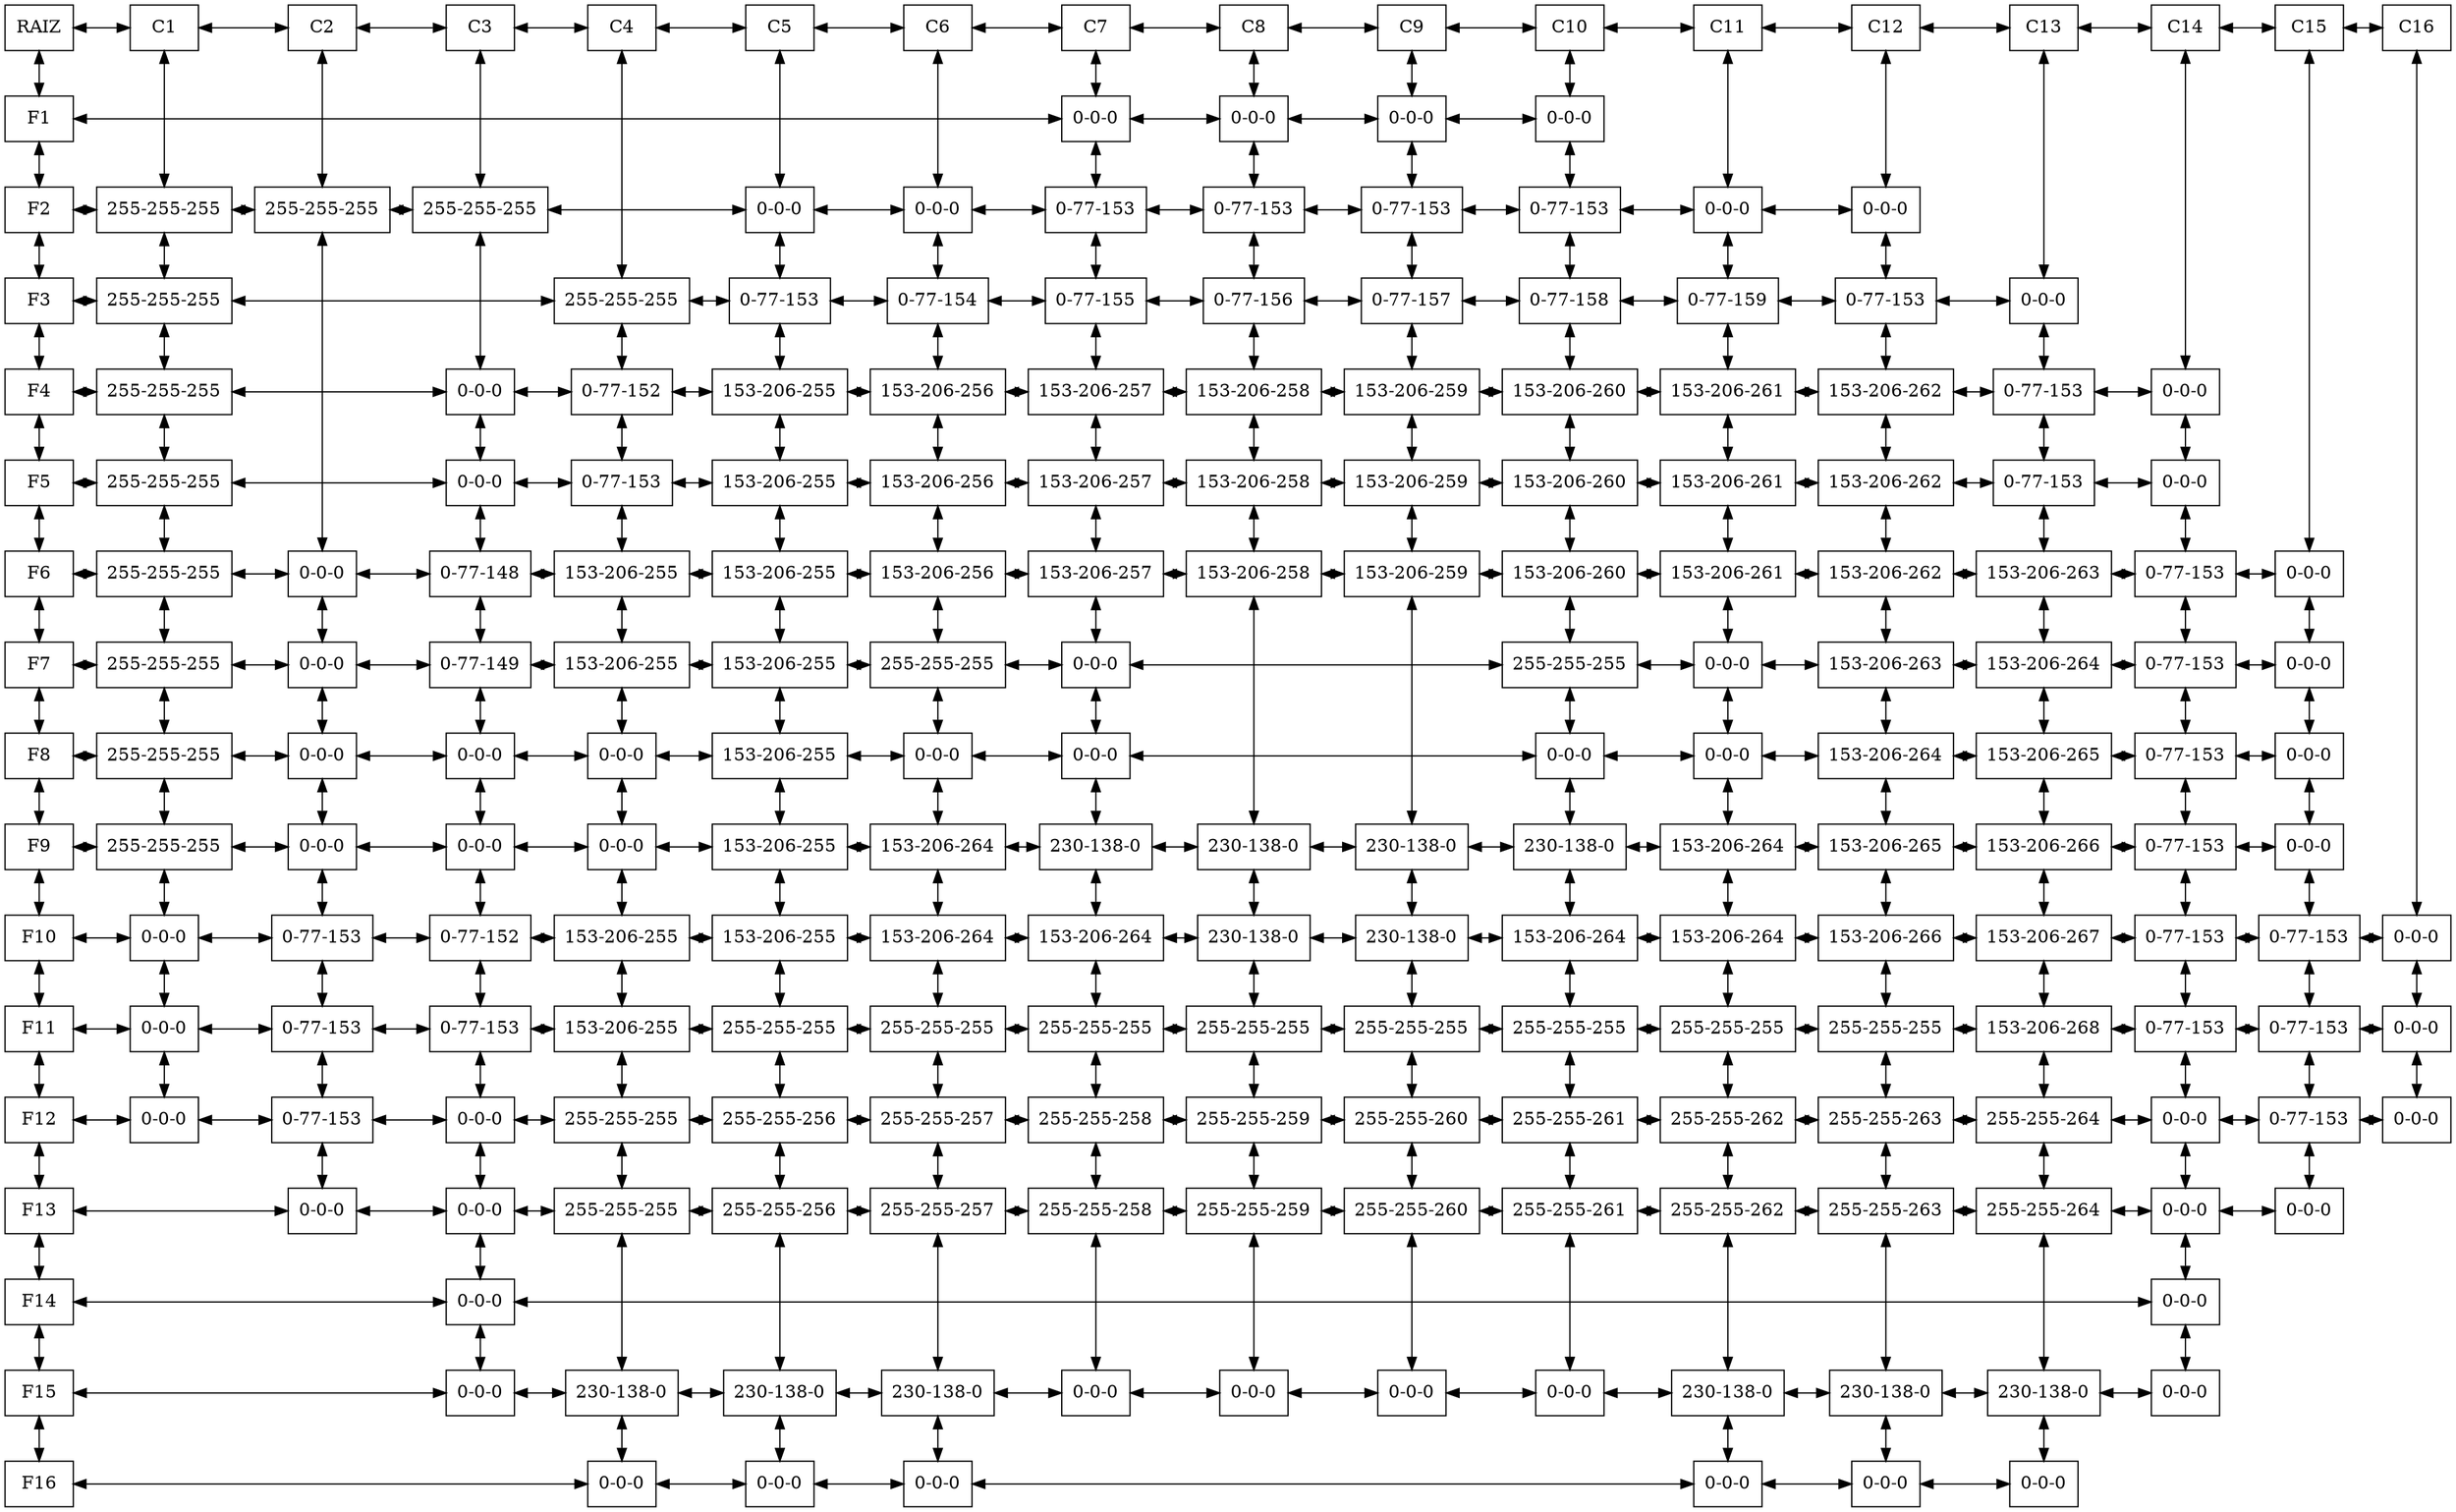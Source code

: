digraph MatrizCapa{ 
 node[shape=box] 
 rankdir=UD; 
 {rank=min; 
nodo00[label="RAIZ" ,rankdir=LR,group=0]; 
nodo20[label="C1" ,rankdir=LR,group=2]; 
nodo30[label="C2" ,rankdir=LR,group=3]; 
nodo40[label="C3" ,rankdir=LR,group=4]; 
nodo50[label="C4" ,rankdir=LR,group=5]; 
nodo60[label="C5" ,rankdir=LR,group=6]; 
nodo70[label="C6" ,rankdir=LR,group=7]; 
nodo80[label="C7" ,rankdir=LR,group=8]; 
nodo90[label="C8" ,rankdir=LR,group=9]; 
nodo100[label="C9" ,rankdir=LR,group=10]; 
nodo110[label="C10" ,rankdir=LR,group=11]; 
nodo120[label="C11" ,rankdir=LR,group=12]; 
nodo130[label="C12" ,rankdir=LR,group=13]; 
nodo140[label="C13" ,rankdir=LR,group=14]; 
nodo150[label="C14" ,rankdir=LR,group=15]; 
nodo160[label="C15" ,rankdir=LR,group=16]; 
nodo170[label="C16" ,rankdir=LR,group=17]; 
}{rank=same; 
nodo00[label="RAIZ" ,group=0]; 
nodo20[label="C1" ,group=2]; 
nodo30[label="C2" ,group=3]; 
nodo40[label="C3" ,group=4]; 
nodo50[label="C4" ,group=5]; 
nodo60[label="C5" ,group=6]; 
nodo70[label="C6" ,group=7]; 
nodo80[label="C7" ,group=8]; 
nodo90[label="C8" ,group=9]; 
nodo100[label="C9" ,group=10]; 
nodo110[label="C10" ,group=11]; 
nodo120[label="C11" ,group=12]; 
nodo130[label="C12" ,group=13]; 
nodo140[label="C13" ,group=14]; 
nodo150[label="C14" ,group=15]; 
nodo160[label="C15" ,group=16]; 
nodo170[label="C16" ,group=17]; 
}{rank=same; 
nodo02[label="F1" ,group=0]; 
nodo82[label="0-0-0" ,group=8]; 
nodo92[label="0-0-0" ,group=9]; 
nodo102[label="0-0-0" ,group=10]; 
nodo112[label="0-0-0" ,group=11]; 
}{rank=same; 
nodo03[label="F2" ,group=0]; 
nodo23[label="255-255-255" ,group=2]; 
nodo33[label="255-255-255" ,group=3]; 
nodo43[label="255-255-255" ,group=4]; 
nodo63[label="0-0-0" ,group=6]; 
nodo73[label="0-0-0" ,group=7]; 
nodo83[label="0-77-153" ,group=8]; 
nodo93[label="0-77-153" ,group=9]; 
nodo103[label="0-77-153" ,group=10]; 
nodo113[label="0-77-153" ,group=11]; 
nodo123[label="0-0-0" ,group=12]; 
nodo133[label="0-0-0" ,group=13]; 
}{rank=same; 
nodo04[label="F3" ,group=0]; 
nodo24[label="255-255-255" ,group=2]; 
nodo54[label="255-255-255" ,group=5]; 
nodo64[label="0-77-153" ,group=6]; 
nodo74[label="0-77-154" ,group=7]; 
nodo84[label="0-77-155" ,group=8]; 
nodo94[label="0-77-156" ,group=9]; 
nodo104[label="0-77-157" ,group=10]; 
nodo114[label="0-77-158" ,group=11]; 
nodo124[label="0-77-159" ,group=12]; 
nodo134[label="0-77-153" ,group=13]; 
nodo144[label="0-0-0" ,group=14]; 
}{rank=same; 
nodo05[label="F4" ,group=0]; 
nodo25[label="255-255-255" ,group=2]; 
nodo45[label="0-0-0" ,group=4]; 
nodo55[label="0-77-152" ,group=5]; 
nodo65[label="153-206-255" ,group=6]; 
nodo75[label="153-206-256" ,group=7]; 
nodo85[label="153-206-257" ,group=8]; 
nodo95[label="153-206-258" ,group=9]; 
nodo105[label="153-206-259" ,group=10]; 
nodo115[label="153-206-260" ,group=11]; 
nodo125[label="153-206-261" ,group=12]; 
nodo135[label="153-206-262" ,group=13]; 
nodo145[label="0-77-153" ,group=14]; 
nodo155[label="0-0-0" ,group=15]; 
}{rank=same; 
nodo06[label="F5" ,group=0]; 
nodo26[label="255-255-255" ,group=2]; 
nodo46[label="0-0-0" ,group=4]; 
nodo56[label="0-77-153" ,group=5]; 
nodo66[label="153-206-255" ,group=6]; 
nodo76[label="153-206-256" ,group=7]; 
nodo86[label="153-206-257" ,group=8]; 
nodo96[label="153-206-258" ,group=9]; 
nodo106[label="153-206-259" ,group=10]; 
nodo116[label="153-206-260" ,group=11]; 
nodo126[label="153-206-261" ,group=12]; 
nodo136[label="153-206-262" ,group=13]; 
nodo146[label="0-77-153" ,group=14]; 
nodo156[label="0-0-0" ,group=15]; 
}{rank=same; 
nodo07[label="F6" ,group=0]; 
nodo27[label="255-255-255" ,group=2]; 
nodo37[label="0-0-0" ,group=3]; 
nodo47[label="0-77-148" ,group=4]; 
nodo57[label="153-206-255" ,group=5]; 
nodo67[label="153-206-255" ,group=6]; 
nodo77[label="153-206-256" ,group=7]; 
nodo87[label="153-206-257" ,group=8]; 
nodo97[label="153-206-258" ,group=9]; 
nodo107[label="153-206-259" ,group=10]; 
nodo117[label="153-206-260" ,group=11]; 
nodo127[label="153-206-261" ,group=12]; 
nodo137[label="153-206-262" ,group=13]; 
nodo147[label="153-206-263" ,group=14]; 
nodo157[label="0-77-153" ,group=15]; 
nodo167[label="0-0-0" ,group=16]; 
}{rank=same; 
nodo08[label="F7" ,group=0]; 
nodo28[label="255-255-255" ,group=2]; 
nodo38[label="0-0-0" ,group=3]; 
nodo48[label="0-77-149" ,group=4]; 
nodo58[label="153-206-255" ,group=5]; 
nodo68[label="153-206-255" ,group=6]; 
nodo78[label="255-255-255" ,group=7]; 
nodo88[label="0-0-0" ,group=8]; 
nodo118[label="255-255-255" ,group=11]; 
nodo128[label="0-0-0" ,group=12]; 
nodo138[label="153-206-263" ,group=13]; 
nodo148[label="153-206-264" ,group=14]; 
nodo158[label="0-77-153" ,group=15]; 
nodo168[label="0-0-0" ,group=16]; 
}{rank=same; 
nodo09[label="F8" ,group=0]; 
nodo29[label="255-255-255" ,group=2]; 
nodo39[label="0-0-0" ,group=3]; 
nodo49[label="0-0-0" ,group=4]; 
nodo59[label="0-0-0" ,group=5]; 
nodo69[label="153-206-255" ,group=6]; 
nodo79[label="0-0-0" ,group=7]; 
nodo89[label="0-0-0" ,group=8]; 
nodo119[label="0-0-0" ,group=11]; 
nodo129[label="0-0-0" ,group=12]; 
nodo139[label="153-206-264" ,group=13]; 
nodo149[label="153-206-265" ,group=14]; 
nodo159[label="0-77-153" ,group=15]; 
nodo169[label="0-0-0" ,group=16]; 
}{rank=same; 
nodo010[label="F9" ,group=0]; 
nodo210[label="255-255-255" ,group=2]; 
nodo310[label="0-0-0" ,group=3]; 
nodo410[label="0-0-0" ,group=4]; 
nodo510[label="0-0-0" ,group=5]; 
nodo610[label="153-206-255" ,group=6]; 
nodo710[label="153-206-264" ,group=7]; 
nodo810[label="230-138-0" ,group=8]; 
nodo910[label="230-138-0" ,group=9]; 
nodo1010[label="230-138-0" ,group=10]; 
nodo1110[label="230-138-0" ,group=11]; 
nodo1210[label="153-206-264" ,group=12]; 
nodo1310[label="153-206-265" ,group=13]; 
nodo1410[label="153-206-266" ,group=14]; 
nodo1510[label="0-77-153" ,group=15]; 
nodo1610[label="0-0-0" ,group=16]; 
}{rank=same; 
nodo011[label="F10" ,group=0]; 
nodo211[label="0-0-0" ,group=2]; 
nodo311[label="0-77-153" ,group=3]; 
nodo411[label="0-77-152" ,group=4]; 
nodo511[label="153-206-255" ,group=5]; 
nodo611[label="153-206-255" ,group=6]; 
nodo711[label="153-206-264" ,group=7]; 
nodo811[label="153-206-264" ,group=8]; 
nodo911[label="230-138-0" ,group=9]; 
nodo1011[label="230-138-0" ,group=10]; 
nodo1111[label="153-206-264" ,group=11]; 
nodo1211[label="153-206-264" ,group=12]; 
nodo1311[label="153-206-266" ,group=13]; 
nodo1411[label="153-206-267" ,group=14]; 
nodo1511[label="0-77-153" ,group=15]; 
nodo1611[label="0-77-153" ,group=16]; 
nodo1711[label="0-0-0" ,group=17]; 
}{rank=same; 
nodo012[label="F11" ,group=0]; 
nodo212[label="0-0-0" ,group=2]; 
nodo312[label="0-77-153" ,group=3]; 
nodo412[label="0-77-153" ,group=4]; 
nodo512[label="153-206-255" ,group=5]; 
nodo612[label="255-255-255" ,group=6]; 
nodo712[label="255-255-255" ,group=7]; 
nodo812[label="255-255-255" ,group=8]; 
nodo912[label="255-255-255" ,group=9]; 
nodo1012[label="255-255-255" ,group=10]; 
nodo1112[label="255-255-255" ,group=11]; 
nodo1212[label="255-255-255" ,group=12]; 
nodo1312[label="255-255-255" ,group=13]; 
nodo1412[label="153-206-268" ,group=14]; 
nodo1512[label="0-77-153" ,group=15]; 
nodo1612[label="0-77-153" ,group=16]; 
nodo1712[label="0-0-0" ,group=17]; 
}{rank=same; 
nodo013[label="F12" ,group=0]; 
nodo213[label="0-0-0" ,group=2]; 
nodo313[label="0-77-153" ,group=3]; 
nodo413[label="0-0-0" ,group=4]; 
nodo513[label="255-255-255" ,group=5]; 
nodo613[label="255-255-256" ,group=6]; 
nodo713[label="255-255-257" ,group=7]; 
nodo813[label="255-255-258" ,group=8]; 
nodo913[label="255-255-259" ,group=9]; 
nodo1013[label="255-255-260" ,group=10]; 
nodo1113[label="255-255-261" ,group=11]; 
nodo1213[label="255-255-262" ,group=12]; 
nodo1313[label="255-255-263" ,group=13]; 
nodo1413[label="255-255-264" ,group=14]; 
nodo1513[label="0-0-0" ,group=15]; 
nodo1613[label="0-77-153" ,group=16]; 
nodo1713[label="0-0-0" ,group=17]; 
}{rank=same; 
nodo014[label="F13" ,group=0]; 
nodo314[label="0-0-0" ,group=3]; 
nodo414[label="0-0-0" ,group=4]; 
nodo514[label="255-255-255" ,group=5]; 
nodo614[label="255-255-256" ,group=6]; 
nodo714[label="255-255-257" ,group=7]; 
nodo814[label="255-255-258" ,group=8]; 
nodo914[label="255-255-259" ,group=9]; 
nodo1014[label="255-255-260" ,group=10]; 
nodo1114[label="255-255-261" ,group=11]; 
nodo1214[label="255-255-262" ,group=12]; 
nodo1314[label="255-255-263" ,group=13]; 
nodo1414[label="255-255-264" ,group=14]; 
nodo1514[label="0-0-0" ,group=15]; 
nodo1614[label="0-0-0" ,group=16]; 
}{rank=same; 
nodo015[label="F14" ,group=0]; 
nodo415[label="0-0-0" ,group=4]; 
nodo1515[label="0-0-0" ,group=15]; 
}{rank=same; 
nodo016[label="F15" ,group=0]; 
nodo416[label="0-0-0" ,group=4]; 
nodo516[label="230-138-0" ,group=5]; 
nodo616[label="230-138-0" ,group=6]; 
nodo716[label="230-138-0" ,group=7]; 
nodo816[label="0-0-0" ,group=8]; 
nodo916[label="0-0-0" ,group=9]; 
nodo1016[label="0-0-0" ,group=10]; 
nodo1116[label="0-0-0" ,group=11]; 
nodo1216[label="230-138-0" ,group=12]; 
nodo1316[label="230-138-0" ,group=13]; 
nodo1416[label="230-138-0" ,group=14]; 
nodo1516[label="0-0-0" ,group=15]; 
}{rank=same; 
nodo017[label="F16" ,group=0]; 
nodo517[label="0-0-0" ,group=5]; 
nodo617[label="0-0-0" ,group=6]; 
nodo717[label="0-0-0" ,group=7]; 
nodo1217[label="0-0-0" ,group=12]; 
nodo1317[label="0-0-0" ,group=13]; 
nodo1417[label="0-0-0" ,group=14]; 
}nodo00 -> nodo20 [dir=both];
nodo20 -> nodo30 [dir=both];
nodo30 -> nodo40 [dir=both];
nodo40 -> nodo50 [dir=both];
nodo50 -> nodo60 [dir=both];
nodo60 -> nodo70 [dir=both];
nodo70 -> nodo80 [dir=both];
nodo80 -> nodo90 [dir=both];
nodo90 -> nodo100 [dir=both];
nodo100 -> nodo110 [dir=both];
nodo110 -> nodo120 [dir=both];
nodo120 -> nodo130 [dir=both];
nodo130 -> nodo140 [dir=both];
nodo140 -> nodo150 [dir=both];
nodo150 -> nodo160 [dir=both];
nodo160 -> nodo170 [dir=both];
nodo02 -> nodo82 [dir=both];
nodo82 -> nodo92 [dir=both];
nodo92 -> nodo102 [dir=both];
nodo102 -> nodo112 [dir=both];
nodo03 -> nodo23 [dir=both];
nodo23 -> nodo33 [dir=both];
nodo33 -> nodo43 [dir=both];
nodo43 -> nodo63 [dir=both];
nodo63 -> nodo73 [dir=both];
nodo73 -> nodo83 [dir=both];
nodo83 -> nodo93 [dir=both];
nodo93 -> nodo103 [dir=both];
nodo103 -> nodo113 [dir=both];
nodo113 -> nodo123 [dir=both];
nodo123 -> nodo133 [dir=both];
nodo04 -> nodo24 [dir=both];
nodo24 -> nodo54 [dir=both];
nodo54 -> nodo64 [dir=both];
nodo64 -> nodo74 [dir=both];
nodo74 -> nodo84 [dir=both];
nodo84 -> nodo94 [dir=both];
nodo94 -> nodo104 [dir=both];
nodo104 -> nodo114 [dir=both];
nodo114 -> nodo124 [dir=both];
nodo124 -> nodo134 [dir=both];
nodo134 -> nodo144 [dir=both];
nodo05 -> nodo25 [dir=both];
nodo25 -> nodo45 [dir=both];
nodo45 -> nodo55 [dir=both];
nodo55 -> nodo65 [dir=both];
nodo65 -> nodo75 [dir=both];
nodo75 -> nodo85 [dir=both];
nodo85 -> nodo95 [dir=both];
nodo95 -> nodo105 [dir=both];
nodo105 -> nodo115 [dir=both];
nodo115 -> nodo125 [dir=both];
nodo125 -> nodo135 [dir=both];
nodo135 -> nodo145 [dir=both];
nodo145 -> nodo155 [dir=both];
nodo06 -> nodo26 [dir=both];
nodo26 -> nodo46 [dir=both];
nodo46 -> nodo56 [dir=both];
nodo56 -> nodo66 [dir=both];
nodo66 -> nodo76 [dir=both];
nodo76 -> nodo86 [dir=both];
nodo86 -> nodo96 [dir=both];
nodo96 -> nodo106 [dir=both];
nodo106 -> nodo116 [dir=both];
nodo116 -> nodo126 [dir=both];
nodo126 -> nodo136 [dir=both];
nodo136 -> nodo146 [dir=both];
nodo146 -> nodo156 [dir=both];
nodo07 -> nodo27 [dir=both];
nodo27 -> nodo37 [dir=both];
nodo37 -> nodo47 [dir=both];
nodo47 -> nodo57 [dir=both];
nodo57 -> nodo67 [dir=both];
nodo67 -> nodo77 [dir=both];
nodo77 -> nodo87 [dir=both];
nodo87 -> nodo97 [dir=both];
nodo97 -> nodo107 [dir=both];
nodo107 -> nodo117 [dir=both];
nodo117 -> nodo127 [dir=both];
nodo127 -> nodo137 [dir=both];
nodo137 -> nodo147 [dir=both];
nodo147 -> nodo157 [dir=both];
nodo157 -> nodo167 [dir=both];
nodo08 -> nodo28 [dir=both];
nodo28 -> nodo38 [dir=both];
nodo38 -> nodo48 [dir=both];
nodo48 -> nodo58 [dir=both];
nodo58 -> nodo68 [dir=both];
nodo68 -> nodo78 [dir=both];
nodo78 -> nodo88 [dir=both];
nodo88 -> nodo118 [dir=both];
nodo118 -> nodo128 [dir=both];
nodo128 -> nodo138 [dir=both];
nodo138 -> nodo148 [dir=both];
nodo148 -> nodo158 [dir=both];
nodo158 -> nodo168 [dir=both];
nodo09 -> nodo29 [dir=both];
nodo29 -> nodo39 [dir=both];
nodo39 -> nodo49 [dir=both];
nodo49 -> nodo59 [dir=both];
nodo59 -> nodo69 [dir=both];
nodo69 -> nodo79 [dir=both];
nodo79 -> nodo89 [dir=both];
nodo89 -> nodo119 [dir=both];
nodo119 -> nodo129 [dir=both];
nodo129 -> nodo139 [dir=both];
nodo139 -> nodo149 [dir=both];
nodo149 -> nodo159 [dir=both];
nodo159 -> nodo169 [dir=both];
nodo010 -> nodo210 [dir=both];
nodo210 -> nodo310 [dir=both];
nodo310 -> nodo410 [dir=both];
nodo410 -> nodo510 [dir=both];
nodo510 -> nodo610 [dir=both];
nodo610 -> nodo710 [dir=both];
nodo710 -> nodo810 [dir=both];
nodo810 -> nodo910 [dir=both];
nodo910 -> nodo1010 [dir=both];
nodo1010 -> nodo1110 [dir=both];
nodo1110 -> nodo1210 [dir=both];
nodo1210 -> nodo1310 [dir=both];
nodo1310 -> nodo1410 [dir=both];
nodo1410 -> nodo1510 [dir=both];
nodo1510 -> nodo1610 [dir=both];
nodo011 -> nodo211 [dir=both];
nodo211 -> nodo311 [dir=both];
nodo311 -> nodo411 [dir=both];
nodo411 -> nodo511 [dir=both];
nodo511 -> nodo611 [dir=both];
nodo611 -> nodo711 [dir=both];
nodo711 -> nodo811 [dir=both];
nodo811 -> nodo911 [dir=both];
nodo911 -> nodo1011 [dir=both];
nodo1011 -> nodo1111 [dir=both];
nodo1111 -> nodo1211 [dir=both];
nodo1211 -> nodo1311 [dir=both];
nodo1311 -> nodo1411 [dir=both];
nodo1411 -> nodo1511 [dir=both];
nodo1511 -> nodo1611 [dir=both];
nodo1611 -> nodo1711 [dir=both];
nodo012 -> nodo212 [dir=both];
nodo212 -> nodo312 [dir=both];
nodo312 -> nodo412 [dir=both];
nodo412 -> nodo512 [dir=both];
nodo512 -> nodo612 [dir=both];
nodo612 -> nodo712 [dir=both];
nodo712 -> nodo812 [dir=both];
nodo812 -> nodo912 [dir=both];
nodo912 -> nodo1012 [dir=both];
nodo1012 -> nodo1112 [dir=both];
nodo1112 -> nodo1212 [dir=both];
nodo1212 -> nodo1312 [dir=both];
nodo1312 -> nodo1412 [dir=both];
nodo1412 -> nodo1512 [dir=both];
nodo1512 -> nodo1612 [dir=both];
nodo1612 -> nodo1712 [dir=both];
nodo013 -> nodo213 [dir=both];
nodo213 -> nodo313 [dir=both];
nodo313 -> nodo413 [dir=both];
nodo413 -> nodo513 [dir=both];
nodo513 -> nodo613 [dir=both];
nodo613 -> nodo713 [dir=both];
nodo713 -> nodo813 [dir=both];
nodo813 -> nodo913 [dir=both];
nodo913 -> nodo1013 [dir=both];
nodo1013 -> nodo1113 [dir=both];
nodo1113 -> nodo1213 [dir=both];
nodo1213 -> nodo1313 [dir=both];
nodo1313 -> nodo1413 [dir=both];
nodo1413 -> nodo1513 [dir=both];
nodo1513 -> nodo1613 [dir=both];
nodo1613 -> nodo1713 [dir=both];
nodo014 -> nodo314 [dir=both];
nodo314 -> nodo414 [dir=both];
nodo414 -> nodo514 [dir=both];
nodo514 -> nodo614 [dir=both];
nodo614 -> nodo714 [dir=both];
nodo714 -> nodo814 [dir=both];
nodo814 -> nodo914 [dir=both];
nodo914 -> nodo1014 [dir=both];
nodo1014 -> nodo1114 [dir=both];
nodo1114 -> nodo1214 [dir=both];
nodo1214 -> nodo1314 [dir=both];
nodo1314 -> nodo1414 [dir=both];
nodo1414 -> nodo1514 [dir=both];
nodo1514 -> nodo1614 [dir=both];
nodo015 -> nodo415 [dir=both];
nodo415 -> nodo1515 [dir=both];
nodo016 -> nodo416 [dir=both];
nodo416 -> nodo516 [dir=both];
nodo516 -> nodo616 [dir=both];
nodo616 -> nodo716 [dir=both];
nodo716 -> nodo816 [dir=both];
nodo816 -> nodo916 [dir=both];
nodo916 -> nodo1016 [dir=both];
nodo1016 -> nodo1116 [dir=both];
nodo1116 -> nodo1216 [dir=both];
nodo1216 -> nodo1316 [dir=both];
nodo1316 -> nodo1416 [dir=both];
nodo1416 -> nodo1516 [dir=both];
nodo017 -> nodo517 [dir=both];
nodo517 -> nodo617 [dir=both];
nodo617 -> nodo717 [dir=both];
nodo717 -> nodo1217 [dir=both];
nodo1217 -> nodo1317 [dir=both];
nodo1317 -> nodo1417 [dir=both];
nodo00 -> nodo02 [dir=both];
nodo02 -> nodo03 [dir=both];
nodo03 -> nodo04 [dir=both];
nodo04 -> nodo05 [dir=both];
nodo05 -> nodo06 [dir=both];
nodo06 -> nodo07 [dir=both];
nodo07 -> nodo08 [dir=both];
nodo08 -> nodo09 [dir=both];
nodo09 -> nodo010 [dir=both];
nodo010 -> nodo011 [dir=both];
nodo011 -> nodo012 [dir=both];
nodo012 -> nodo013 [dir=both];
nodo013 -> nodo014 [dir=both];
nodo014 -> nodo015 [dir=both];
nodo015 -> nodo016 [dir=both];
nodo016 -> nodo017 [dir=both];
nodo20 -> nodo23 [dir=both];
nodo23 -> nodo24 [dir=both];
nodo24 -> nodo25 [dir=both];
nodo25 -> nodo26 [dir=both];
nodo26 -> nodo27 [dir=both];
nodo27 -> nodo28 [dir=both];
nodo28 -> nodo29 [dir=both];
nodo29 -> nodo210 [dir=both];
nodo210 -> nodo211 [dir=both];
nodo211 -> nodo212 [dir=both];
nodo212 -> nodo213 [dir=both];
nodo30 -> nodo33 [dir=both];
nodo33 -> nodo37 [dir=both];
nodo37 -> nodo38 [dir=both];
nodo38 -> nodo39 [dir=both];
nodo39 -> nodo310 [dir=both];
nodo310 -> nodo311 [dir=both];
nodo311 -> nodo312 [dir=both];
nodo312 -> nodo313 [dir=both];
nodo313 -> nodo314 [dir=both];
nodo40 -> nodo43 [dir=both];
nodo43 -> nodo45 [dir=both];
nodo45 -> nodo46 [dir=both];
nodo46 -> nodo47 [dir=both];
nodo47 -> nodo48 [dir=both];
nodo48 -> nodo49 [dir=both];
nodo49 -> nodo410 [dir=both];
nodo410 -> nodo411 [dir=both];
nodo411 -> nodo412 [dir=both];
nodo412 -> nodo413 [dir=both];
nodo413 -> nodo414 [dir=both];
nodo414 -> nodo415 [dir=both];
nodo415 -> nodo416 [dir=both];
nodo50 -> nodo54 [dir=both];
nodo54 -> nodo55 [dir=both];
nodo55 -> nodo56 [dir=both];
nodo56 -> nodo57 [dir=both];
nodo57 -> nodo58 [dir=both];
nodo58 -> nodo59 [dir=both];
nodo59 -> nodo510 [dir=both];
nodo510 -> nodo511 [dir=both];
nodo511 -> nodo512 [dir=both];
nodo512 -> nodo513 [dir=both];
nodo513 -> nodo514 [dir=both];
nodo514 -> nodo516 [dir=both];
nodo516 -> nodo517 [dir=both];
nodo60 -> nodo63 [dir=both];
nodo63 -> nodo64 [dir=both];
nodo64 -> nodo65 [dir=both];
nodo65 -> nodo66 [dir=both];
nodo66 -> nodo67 [dir=both];
nodo67 -> nodo68 [dir=both];
nodo68 -> nodo69 [dir=both];
nodo69 -> nodo610 [dir=both];
nodo610 -> nodo611 [dir=both];
nodo611 -> nodo612 [dir=both];
nodo612 -> nodo613 [dir=both];
nodo613 -> nodo614 [dir=both];
nodo614 -> nodo616 [dir=both];
nodo616 -> nodo617 [dir=both];
nodo70 -> nodo73 [dir=both];
nodo73 -> nodo74 [dir=both];
nodo74 -> nodo75 [dir=both];
nodo75 -> nodo76 [dir=both];
nodo76 -> nodo77 [dir=both];
nodo77 -> nodo78 [dir=both];
nodo78 -> nodo79 [dir=both];
nodo79 -> nodo710 [dir=both];
nodo710 -> nodo711 [dir=both];
nodo711 -> nodo712 [dir=both];
nodo712 -> nodo713 [dir=both];
nodo713 -> nodo714 [dir=both];
nodo714 -> nodo716 [dir=both];
nodo716 -> nodo717 [dir=both];
nodo80 -> nodo82 [dir=both];
nodo82 -> nodo83 [dir=both];
nodo83 -> nodo84 [dir=both];
nodo84 -> nodo85 [dir=both];
nodo85 -> nodo86 [dir=both];
nodo86 -> nodo87 [dir=both];
nodo87 -> nodo88 [dir=both];
nodo88 -> nodo89 [dir=both];
nodo89 -> nodo810 [dir=both];
nodo810 -> nodo811 [dir=both];
nodo811 -> nodo812 [dir=both];
nodo812 -> nodo813 [dir=both];
nodo813 -> nodo814 [dir=both];
nodo814 -> nodo816 [dir=both];
nodo90 -> nodo92 [dir=both];
nodo92 -> nodo93 [dir=both];
nodo93 -> nodo94 [dir=both];
nodo94 -> nodo95 [dir=both];
nodo95 -> nodo96 [dir=both];
nodo96 -> nodo97 [dir=both];
nodo97 -> nodo910 [dir=both];
nodo910 -> nodo911 [dir=both];
nodo911 -> nodo912 [dir=both];
nodo912 -> nodo913 [dir=both];
nodo913 -> nodo914 [dir=both];
nodo914 -> nodo916 [dir=both];
nodo100 -> nodo102 [dir=both];
nodo102 -> nodo103 [dir=both];
nodo103 -> nodo104 [dir=both];
nodo104 -> nodo105 [dir=both];
nodo105 -> nodo106 [dir=both];
nodo106 -> nodo107 [dir=both];
nodo107 -> nodo1010 [dir=both];
nodo1010 -> nodo1011 [dir=both];
nodo1011 -> nodo1012 [dir=both];
nodo1012 -> nodo1013 [dir=both];
nodo1013 -> nodo1014 [dir=both];
nodo1014 -> nodo1016 [dir=both];
nodo110 -> nodo112 [dir=both];
nodo112 -> nodo113 [dir=both];
nodo113 -> nodo114 [dir=both];
nodo114 -> nodo115 [dir=both];
nodo115 -> nodo116 [dir=both];
nodo116 -> nodo117 [dir=both];
nodo117 -> nodo118 [dir=both];
nodo118 -> nodo119 [dir=both];
nodo119 -> nodo1110 [dir=both];
nodo1110 -> nodo1111 [dir=both];
nodo1111 -> nodo1112 [dir=both];
nodo1112 -> nodo1113 [dir=both];
nodo1113 -> nodo1114 [dir=both];
nodo1114 -> nodo1116 [dir=both];
nodo120 -> nodo123 [dir=both];
nodo123 -> nodo124 [dir=both];
nodo124 -> nodo125 [dir=both];
nodo125 -> nodo126 [dir=both];
nodo126 -> nodo127 [dir=both];
nodo127 -> nodo128 [dir=both];
nodo128 -> nodo129 [dir=both];
nodo129 -> nodo1210 [dir=both];
nodo1210 -> nodo1211 [dir=both];
nodo1211 -> nodo1212 [dir=both];
nodo1212 -> nodo1213 [dir=both];
nodo1213 -> nodo1214 [dir=both];
nodo1214 -> nodo1216 [dir=both];
nodo1216 -> nodo1217 [dir=both];
nodo130 -> nodo133 [dir=both];
nodo133 -> nodo134 [dir=both];
nodo134 -> nodo135 [dir=both];
nodo135 -> nodo136 [dir=both];
nodo136 -> nodo137 [dir=both];
nodo137 -> nodo138 [dir=both];
nodo138 -> nodo139 [dir=both];
nodo139 -> nodo1310 [dir=both];
nodo1310 -> nodo1311 [dir=both];
nodo1311 -> nodo1312 [dir=both];
nodo1312 -> nodo1313 [dir=both];
nodo1313 -> nodo1314 [dir=both];
nodo1314 -> nodo1316 [dir=both];
nodo1316 -> nodo1317 [dir=both];
nodo140 -> nodo144 [dir=both];
nodo144 -> nodo145 [dir=both];
nodo145 -> nodo146 [dir=both];
nodo146 -> nodo147 [dir=both];
nodo147 -> nodo148 [dir=both];
nodo148 -> nodo149 [dir=both];
nodo149 -> nodo1410 [dir=both];
nodo1410 -> nodo1411 [dir=both];
nodo1411 -> nodo1412 [dir=both];
nodo1412 -> nodo1413 [dir=both];
nodo1413 -> nodo1414 [dir=both];
nodo1414 -> nodo1416 [dir=both];
nodo1416 -> nodo1417 [dir=both];
nodo150 -> nodo155 [dir=both];
nodo155 -> nodo156 [dir=both];
nodo156 -> nodo157 [dir=both];
nodo157 -> nodo158 [dir=both];
nodo158 -> nodo159 [dir=both];
nodo159 -> nodo1510 [dir=both];
nodo1510 -> nodo1511 [dir=both];
nodo1511 -> nodo1512 [dir=both];
nodo1512 -> nodo1513 [dir=both];
nodo1513 -> nodo1514 [dir=both];
nodo1514 -> nodo1515 [dir=both];
nodo1515 -> nodo1516 [dir=both];
nodo160 -> nodo167 [dir=both];
nodo167 -> nodo168 [dir=both];
nodo168 -> nodo169 [dir=both];
nodo169 -> nodo1610 [dir=both];
nodo1610 -> nodo1611 [dir=both];
nodo1611 -> nodo1612 [dir=both];
nodo1612 -> nodo1613 [dir=both];
nodo1613 -> nodo1614 [dir=both];
nodo170 -> nodo1711 [dir=both];
nodo1711 -> nodo1712 [dir=both];
nodo1712 -> nodo1713 [dir=both];
}